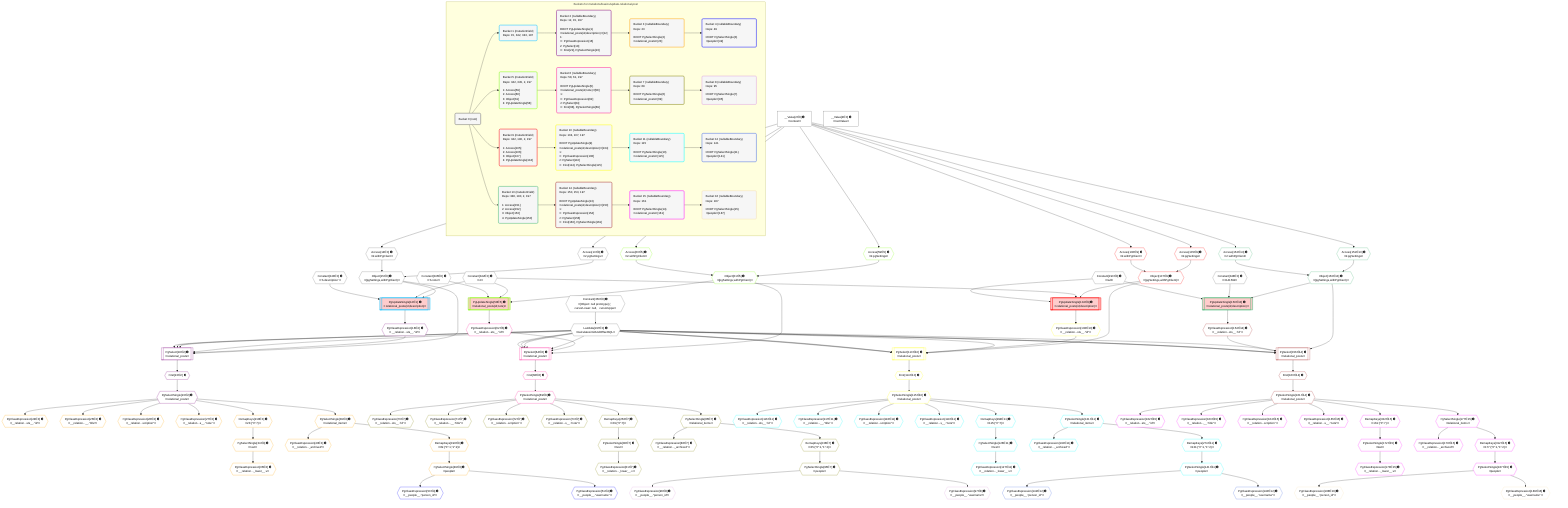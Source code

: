 %%{init: {'themeVariables': { 'fontSize': '12px'}}}%%
graph TD
    classDef path fill:#eee,stroke:#000,color:#000
    classDef plan fill:#fff,stroke-width:1px,color:#000
    classDef itemplan fill:#fff,stroke-width:2px,color:#000
    classDef unbatchedplan fill:#dff,stroke-width:1px,color:#000
    classDef sideeffectplan fill:#fcc,stroke-width:2px,color:#000
    classDef bucket fill:#f6f6f6,color:#000,stroke-width:2px,text-align:left


    %% plan dependencies
    Object15{{"Object[15∈0] ➊<br />ᐸ{pgSettings,withPgClient}ᐳ"}}:::plan
    Access13{{"Access[13∈0] ➊<br />ᐸ2.pgSettingsᐳ"}}:::plan
    Access14{{"Access[14∈0] ➊<br />ᐸ2.withPgClientᐳ"}}:::plan
    Access13 & Access14 --> Object15
    __Value2["__Value[2∈0] ➊<br />ᐸcontextᐳ"]:::plan
    __Value2 --> Access13
    __Value2 --> Access14
    Lambda197{{"Lambda[197∈0] ➊<br />ᐸcalculateLimitAndOffsetSQLᐳ"}}:::plan
    Constant350{{"Constant[350∈0] ➊<br />ᐸ[Object: null prototype] {   cursorLower: null,   cursorUppeᐳ"}}:::plan
    Constant350 --> Lambda197
    __Value4["__Value[4∈0] ➊<br />ᐸrootValueᐳ"]:::plan
    Constant190{{"Constant[190∈0] ➊<br />ᐸnullᐳ"}}:::plan
    Constant342{{"Constant[342∈0] ➊<br />ᐸ4ᐳ"}}:::plan
    Constant343{{"Constant[343∈0] ➊<br />ᐸ'A description'ᐳ"}}:::plan
    Constant345{{"Constant[345∈0] ➊<br />ᐸ'A note'ᐳ"}}:::plan
    Constant348{{"Constant[348∈0] ➊<br />ᐸ3141592ᐳ"}}:::plan
    PgUpdateSingle12[["PgUpdateSingle[12∈1] ➊<br />ᐸrelational_posts(id;description)ᐳ"]]:::sideeffectplan
    Object15 & Constant342 & Constant343 --> PgUpdateSingle12
    PgSelect18[["PgSelect[18∈2] ➊<br />ᐸrelational_postsᐳ"]]:::plan
    PgClassExpression16{{"PgClassExpression[16∈2] ➊<br />ᐸ__relation...sts__.”id”ᐳ"}}:::plan
    Object15 & PgClassExpression16 & Lambda197 & Lambda197 & Lambda197 & Lambda197 --> PgSelect18
    PgUpdateSingle12 --> PgClassExpression16
    First22{{"First[22∈2] ➊"}}:::plan
    PgSelect18 --> First22
    PgSelectSingle23{{"PgSelectSingle[23∈2] ➊<br />ᐸrelational_postsᐳ"}}:::plan
    First22 --> PgSelectSingle23
    PgClassExpression24{{"PgClassExpression[24∈3] ➊<br />ᐸ__relation...sts__.”id”ᐳ"}}:::plan
    PgSelectSingle23 --> PgClassExpression24
    PgClassExpression25{{"PgClassExpression[25∈3] ➊<br />ᐸ__relation...__.”title”ᐳ"}}:::plan
    PgSelectSingle23 --> PgClassExpression25
    PgClassExpression26{{"PgClassExpression[26∈3] ➊<br />ᐸ__relation...scription”ᐳ"}}:::plan
    PgSelectSingle23 --> PgClassExpression26
    PgClassExpression27{{"PgClassExpression[27∈3] ➊<br />ᐸ__relation...s__.”note”ᐳ"}}:::plan
    PgSelectSingle23 --> PgClassExpression27
    PgSelectSingle34{{"PgSelectSingle[34∈3] ➊<br />ᐸtextᐳ"}}:::plan
    RemapKeys218{{"RemapKeys[218∈3] ➊<br />ᐸ23:{”0”:7}ᐳ"}}:::plan
    RemapKeys218 --> PgSelectSingle34
    PgClassExpression35{{"PgClassExpression[35∈3] ➊<br />ᐸ__relation..._lower__.vᐳ"}}:::plan
    PgSelectSingle34 --> PgClassExpression35
    PgSelectSingle39{{"PgSelectSingle[39∈3] ➊<br />ᐸrelational_itemsᐳ"}}:::plan
    PgSelectSingle23 --> PgSelectSingle39
    PgClassExpression40{{"PgClassExpression[40∈3] ➊<br />ᐸ__relation..._archived”ᐳ"}}:::plan
    PgSelectSingle39 --> PgClassExpression40
    PgSelectSingle49{{"PgSelectSingle[49∈3] ➊<br />ᐸpeopleᐳ"}}:::plan
    RemapKeys198{{"RemapKeys[198∈3] ➊<br />ᐸ39:{”0”:1,”1”:2}ᐳ"}}:::plan
    RemapKeys198 --> PgSelectSingle49
    PgSelectSingle39 --> RemapKeys198
    PgSelectSingle23 --> RemapKeys218
    PgClassExpression50{{"PgClassExpression[50∈4] ➊<br />ᐸ__people__.”person_id”ᐳ"}}:::plan
    PgSelectSingle49 --> PgClassExpression50
    PgClassExpression51{{"PgClassExpression[51∈4] ➊<br />ᐸ__people__.”username”ᐳ"}}:::plan
    PgSelectSingle49 --> PgClassExpression51
    PgUpdateSingle58[["PgUpdateSingle[58∈5] ➊<br />ᐸrelational_posts(id;note)ᐳ"]]:::sideeffectplan
    Object61{{"Object[61∈5] ➊<br />ᐸ{pgSettings,withPgClient}ᐳ"}}:::plan
    Object61 & Constant342 & Constant345 --> PgUpdateSingle58
    Access59{{"Access[59∈5] ➊<br />ᐸ2.pgSettingsᐳ"}}:::plan
    Access60{{"Access[60∈5] ➊<br />ᐸ2.withPgClientᐳ"}}:::plan
    Access59 & Access60 --> Object61
    __Value2 --> Access59
    __Value2 --> Access60
    PgSelect64[["PgSelect[64∈6] ➊<br />ᐸrelational_postsᐳ"]]:::plan
    PgClassExpression62{{"PgClassExpression[62∈6] ➊<br />ᐸ__relation...sts__.”id”ᐳ"}}:::plan
    Object61 & PgClassExpression62 & Lambda197 & Lambda197 & Lambda197 & Lambda197 --> PgSelect64
    PgUpdateSingle58 --> PgClassExpression62
    First68{{"First[68∈6] ➊"}}:::plan
    PgSelect64 --> First68
    PgSelectSingle69{{"PgSelectSingle[69∈6] ➊<br />ᐸrelational_postsᐳ"}}:::plan
    First68 --> PgSelectSingle69
    PgClassExpression70{{"PgClassExpression[70∈7] ➊<br />ᐸ__relation...sts__.”id”ᐳ"}}:::plan
    PgSelectSingle69 --> PgClassExpression70
    PgClassExpression71{{"PgClassExpression[71∈7] ➊<br />ᐸ__relation...__.”title”ᐳ"}}:::plan
    PgSelectSingle69 --> PgClassExpression71
    PgClassExpression72{{"PgClassExpression[72∈7] ➊<br />ᐸ__relation...scription”ᐳ"}}:::plan
    PgSelectSingle69 --> PgClassExpression72
    PgClassExpression73{{"PgClassExpression[73∈7] ➊<br />ᐸ__relation...s__.”note”ᐳ"}}:::plan
    PgSelectSingle69 --> PgClassExpression73
    PgSelectSingle80{{"PgSelectSingle[80∈7] ➊<br />ᐸtextᐳ"}}:::plan
    RemapKeys256{{"RemapKeys[256∈7] ➊<br />ᐸ69:{”0”:7}ᐳ"}}:::plan
    RemapKeys256 --> PgSelectSingle80
    PgClassExpression81{{"PgClassExpression[81∈7] ➊<br />ᐸ__relation..._lower__.vᐳ"}}:::plan
    PgSelectSingle80 --> PgClassExpression81
    PgSelectSingle85{{"PgSelectSingle[85∈7] ➊<br />ᐸrelational_itemsᐳ"}}:::plan
    PgSelectSingle69 --> PgSelectSingle85
    PgClassExpression86{{"PgClassExpression[86∈7] ➊<br />ᐸ__relation..._archived”ᐳ"}}:::plan
    PgSelectSingle85 --> PgClassExpression86
    PgSelectSingle95{{"PgSelectSingle[95∈7] ➊<br />ᐸpeopleᐳ"}}:::plan
    RemapKeys236{{"RemapKeys[236∈7] ➊<br />ᐸ85:{”0”:1,”1”:2}ᐳ"}}:::plan
    RemapKeys236 --> PgSelectSingle95
    PgSelectSingle85 --> RemapKeys236
    PgSelectSingle69 --> RemapKeys256
    PgClassExpression96{{"PgClassExpression[96∈8] ➊<br />ᐸ__people__.”person_id”ᐳ"}}:::plan
    PgSelectSingle95 --> PgClassExpression96
    PgClassExpression97{{"PgClassExpression[97∈8] ➊<br />ᐸ__people__.”username”ᐳ"}}:::plan
    PgSelectSingle95 --> PgClassExpression97
    PgUpdateSingle104[["PgUpdateSingle[104∈9] ➊<br />ᐸrelational_posts(id;description)ᐳ"]]:::sideeffectplan
    Object107{{"Object[107∈9] ➊<br />ᐸ{pgSettings,withPgClient}ᐳ"}}:::plan
    Object107 & Constant342 & Constant190 --> PgUpdateSingle104
    Access105{{"Access[105∈9] ➊<br />ᐸ2.pgSettingsᐳ"}}:::plan
    Access106{{"Access[106∈9] ➊<br />ᐸ2.withPgClientᐳ"}}:::plan
    Access105 & Access106 --> Object107
    __Value2 --> Access105
    __Value2 --> Access106
    PgSelect110[["PgSelect[110∈10] ➊<br />ᐸrelational_postsᐳ"]]:::plan
    PgClassExpression108{{"PgClassExpression[108∈10] ➊<br />ᐸ__relation...sts__.”id”ᐳ"}}:::plan
    Object107 & PgClassExpression108 & Lambda197 & Lambda197 & Lambda197 & Lambda197 --> PgSelect110
    PgUpdateSingle104 --> PgClassExpression108
    First114{{"First[114∈10] ➊"}}:::plan
    PgSelect110 --> First114
    PgSelectSingle115{{"PgSelectSingle[115∈10] ➊<br />ᐸrelational_postsᐳ"}}:::plan
    First114 --> PgSelectSingle115
    PgClassExpression116{{"PgClassExpression[116∈11] ➊<br />ᐸ__relation...sts__.”id”ᐳ"}}:::plan
    PgSelectSingle115 --> PgClassExpression116
    PgClassExpression117{{"PgClassExpression[117∈11] ➊<br />ᐸ__relation...__.”title”ᐳ"}}:::plan
    PgSelectSingle115 --> PgClassExpression117
    PgClassExpression118{{"PgClassExpression[118∈11] ➊<br />ᐸ__relation...scription”ᐳ"}}:::plan
    PgSelectSingle115 --> PgClassExpression118
    PgClassExpression119{{"PgClassExpression[119∈11] ➊<br />ᐸ__relation...s__.”note”ᐳ"}}:::plan
    PgSelectSingle115 --> PgClassExpression119
    PgSelectSingle126{{"PgSelectSingle[126∈11] ➊<br />ᐸtextᐳ"}}:::plan
    RemapKeys294{{"RemapKeys[294∈11] ➊<br />ᐸ115:{”0”:7}ᐳ"}}:::plan
    RemapKeys294 --> PgSelectSingle126
    PgClassExpression127{{"PgClassExpression[127∈11] ➊<br />ᐸ__relation..._lower__.vᐳ"}}:::plan
    PgSelectSingle126 --> PgClassExpression127
    PgSelectSingle131{{"PgSelectSingle[131∈11] ➊<br />ᐸrelational_itemsᐳ"}}:::plan
    PgSelectSingle115 --> PgSelectSingle131
    PgClassExpression132{{"PgClassExpression[132∈11] ➊<br />ᐸ__relation..._archived”ᐳ"}}:::plan
    PgSelectSingle131 --> PgClassExpression132
    PgSelectSingle141{{"PgSelectSingle[141∈11] ➊<br />ᐸpeopleᐳ"}}:::plan
    RemapKeys274{{"RemapKeys[274∈11] ➊<br />ᐸ131:{”0”:1,”1”:2}ᐳ"}}:::plan
    RemapKeys274 --> PgSelectSingle141
    PgSelectSingle131 --> RemapKeys274
    PgSelectSingle115 --> RemapKeys294
    PgClassExpression142{{"PgClassExpression[142∈12] ➊<br />ᐸ__people__.”person_id”ᐳ"}}:::plan
    PgSelectSingle141 --> PgClassExpression142
    PgClassExpression143{{"PgClassExpression[143∈12] ➊<br />ᐸ__people__.”username”ᐳ"}}:::plan
    PgSelectSingle141 --> PgClassExpression143
    PgUpdateSingle150[["PgUpdateSingle[150∈13] ➊<br />ᐸrelational_posts(id;description)ᐳ"]]:::sideeffectplan
    Object153{{"Object[153∈13] ➊<br />ᐸ{pgSettings,withPgClient}ᐳ"}}:::plan
    Object153 & Constant348 & Constant190 --> PgUpdateSingle150
    Access151{{"Access[151∈13] ➊<br />ᐸ2.pgSettingsᐳ"}}:::plan
    Access152{{"Access[152∈13] ➊<br />ᐸ2.withPgClientᐳ"}}:::plan
    Access151 & Access152 --> Object153
    __Value2 --> Access151
    __Value2 --> Access152
    PgSelect156[["PgSelect[156∈14] ➊<br />ᐸrelational_postsᐳ"]]:::plan
    PgClassExpression154{{"PgClassExpression[154∈14] ➊<br />ᐸ__relation...sts__.”id”ᐳ"}}:::plan
    Object153 & PgClassExpression154 & Lambda197 & Lambda197 & Lambda197 & Lambda197 --> PgSelect156
    PgUpdateSingle150 --> PgClassExpression154
    First160{{"First[160∈14] ➊"}}:::plan
    PgSelect156 --> First160
    PgSelectSingle161{{"PgSelectSingle[161∈14] ➊<br />ᐸrelational_postsᐳ"}}:::plan
    First160 --> PgSelectSingle161
    PgClassExpression162{{"PgClassExpression[162∈15] ➊<br />ᐸ__relation...sts__.”id”ᐳ"}}:::plan
    PgSelectSingle161 --> PgClassExpression162
    PgClassExpression163{{"PgClassExpression[163∈15] ➊<br />ᐸ__relation...__.”title”ᐳ"}}:::plan
    PgSelectSingle161 --> PgClassExpression163
    PgClassExpression164{{"PgClassExpression[164∈15] ➊<br />ᐸ__relation...scription”ᐳ"}}:::plan
    PgSelectSingle161 --> PgClassExpression164
    PgClassExpression165{{"PgClassExpression[165∈15] ➊<br />ᐸ__relation...s__.”note”ᐳ"}}:::plan
    PgSelectSingle161 --> PgClassExpression165
    PgSelectSingle172{{"PgSelectSingle[172∈15] ➊<br />ᐸtextᐳ"}}:::plan
    RemapKeys332{{"RemapKeys[332∈15] ➊<br />ᐸ161:{”0”:7}ᐳ"}}:::plan
    RemapKeys332 --> PgSelectSingle172
    PgClassExpression173{{"PgClassExpression[173∈15] ➊<br />ᐸ__relation..._lower__.vᐳ"}}:::plan
    PgSelectSingle172 --> PgClassExpression173
    PgSelectSingle177{{"PgSelectSingle[177∈15] ➊<br />ᐸrelational_itemsᐳ"}}:::plan
    PgSelectSingle161 --> PgSelectSingle177
    PgClassExpression178{{"PgClassExpression[178∈15] ➊<br />ᐸ__relation..._archived”ᐳ"}}:::plan
    PgSelectSingle177 --> PgClassExpression178
    PgSelectSingle187{{"PgSelectSingle[187∈15] ➊<br />ᐸpeopleᐳ"}}:::plan
    RemapKeys312{{"RemapKeys[312∈15] ➊<br />ᐸ177:{”0”:1,”1”:2}ᐳ"}}:::plan
    RemapKeys312 --> PgSelectSingle187
    PgSelectSingle177 --> RemapKeys312
    PgSelectSingle161 --> RemapKeys332
    PgClassExpression188{{"PgClassExpression[188∈16] ➊<br />ᐸ__people__.”person_id”ᐳ"}}:::plan
    PgSelectSingle187 --> PgClassExpression188
    PgClassExpression189{{"PgClassExpression[189∈16] ➊<br />ᐸ__people__.”username”ᐳ"}}:::plan
    PgSelectSingle187 --> PgClassExpression189

    %% define steps

    subgraph "Buckets for mutations/basics/update-relational-post"
    Bucket0("Bucket 0 (root)"):::bucket
    classDef bucket0 stroke:#696969
    class Bucket0,__Value2,__Value4,Access13,Access14,Object15,Constant190,Lambda197,Constant342,Constant343,Constant345,Constant348,Constant350 bucket0
    Bucket1("Bucket 1 (mutationField)<br />Deps: 15, 342, 343, 197"):::bucket
    classDef bucket1 stroke:#00bfff
    class Bucket1,PgUpdateSingle12 bucket1
    Bucket2("Bucket 2 (nullableBoundary)<br />Deps: 12, 15, 197<br /><br />ROOT PgUpdateSingle{1}ᐸrelational_posts(id;description)ᐳ[12]<br />1: <br />ᐳ: PgClassExpression[16]<br />2: PgSelect[18]<br />ᐳ: First[22], PgSelectSingle[23]"):::bucket
    classDef bucket2 stroke:#7f007f
    class Bucket2,PgClassExpression16,PgSelect18,First22,PgSelectSingle23 bucket2
    Bucket3("Bucket 3 (nullableBoundary)<br />Deps: 23<br /><br />ROOT PgSelectSingle{2}ᐸrelational_postsᐳ[23]"):::bucket
    classDef bucket3 stroke:#ffa500
    class Bucket3,PgClassExpression24,PgClassExpression25,PgClassExpression26,PgClassExpression27,PgSelectSingle34,PgClassExpression35,PgSelectSingle39,PgClassExpression40,PgSelectSingle49,RemapKeys198,RemapKeys218 bucket3
    Bucket4("Bucket 4 (nullableBoundary)<br />Deps: 49<br /><br />ROOT PgSelectSingle{3}ᐸpeopleᐳ[49]"):::bucket
    classDef bucket4 stroke:#0000ff
    class Bucket4,PgClassExpression50,PgClassExpression51 bucket4
    Bucket5("Bucket 5 (mutationField)<br />Deps: 342, 345, 2, 197<br /><br />1: Access[59]<br />2: Access[60]<br />3: Object[61]<br />4: PgUpdateSingle[58]"):::bucket
    classDef bucket5 stroke:#7fff00
    class Bucket5,PgUpdateSingle58,Access59,Access60,Object61 bucket5
    Bucket6("Bucket 6 (nullableBoundary)<br />Deps: 58, 61, 197<br /><br />ROOT PgUpdateSingle{5}ᐸrelational_posts(id;note)ᐳ[58]<br />1: <br />ᐳ: PgClassExpression[62]<br />2: PgSelect[64]<br />ᐳ: First[68], PgSelectSingle[69]"):::bucket
    classDef bucket6 stroke:#ff1493
    class Bucket6,PgClassExpression62,PgSelect64,First68,PgSelectSingle69 bucket6
    Bucket7("Bucket 7 (nullableBoundary)<br />Deps: 69<br /><br />ROOT PgSelectSingle{6}ᐸrelational_postsᐳ[69]"):::bucket
    classDef bucket7 stroke:#808000
    class Bucket7,PgClassExpression70,PgClassExpression71,PgClassExpression72,PgClassExpression73,PgSelectSingle80,PgClassExpression81,PgSelectSingle85,PgClassExpression86,PgSelectSingle95,RemapKeys236,RemapKeys256 bucket7
    Bucket8("Bucket 8 (nullableBoundary)<br />Deps: 95<br /><br />ROOT PgSelectSingle{7}ᐸpeopleᐳ[95]"):::bucket
    classDef bucket8 stroke:#dda0dd
    class Bucket8,PgClassExpression96,PgClassExpression97 bucket8
    Bucket9("Bucket 9 (mutationField)<br />Deps: 342, 190, 2, 197<br /><br />1: Access[105]<br />2: Access[106]<br />3: Object[107]<br />4: PgUpdateSingle[104]"):::bucket
    classDef bucket9 stroke:#ff0000
    class Bucket9,PgUpdateSingle104,Access105,Access106,Object107 bucket9
    Bucket10("Bucket 10 (nullableBoundary)<br />Deps: 104, 107, 197<br /><br />ROOT PgUpdateSingle{9}ᐸrelational_posts(id;description)ᐳ[104]<br />1: <br />ᐳ: PgClassExpression[108]<br />2: PgSelect[110]<br />ᐳ: First[114], PgSelectSingle[115]"):::bucket
    classDef bucket10 stroke:#ffff00
    class Bucket10,PgClassExpression108,PgSelect110,First114,PgSelectSingle115 bucket10
    Bucket11("Bucket 11 (nullableBoundary)<br />Deps: 115<br /><br />ROOT PgSelectSingle{10}ᐸrelational_postsᐳ[115]"):::bucket
    classDef bucket11 stroke:#00ffff
    class Bucket11,PgClassExpression116,PgClassExpression117,PgClassExpression118,PgClassExpression119,PgSelectSingle126,PgClassExpression127,PgSelectSingle131,PgClassExpression132,PgSelectSingle141,RemapKeys274,RemapKeys294 bucket11
    Bucket12("Bucket 12 (nullableBoundary)<br />Deps: 141<br /><br />ROOT PgSelectSingle{11}ᐸpeopleᐳ[141]"):::bucket
    classDef bucket12 stroke:#4169e1
    class Bucket12,PgClassExpression142,PgClassExpression143 bucket12
    Bucket13("Bucket 13 (mutationField)<br />Deps: 348, 190, 2, 197<br /><br />1: Access[151]<br />2: Access[152]<br />3: Object[153]<br />4: PgUpdateSingle[150]"):::bucket
    classDef bucket13 stroke:#3cb371
    class Bucket13,PgUpdateSingle150,Access151,Access152,Object153 bucket13
    Bucket14("Bucket 14 (nullableBoundary)<br />Deps: 150, 153, 197<br /><br />ROOT PgUpdateSingle{13}ᐸrelational_posts(id;description)ᐳ[150]<br />1: <br />ᐳ: PgClassExpression[154]<br />2: PgSelect[156]<br />ᐳ: First[160], PgSelectSingle[161]"):::bucket
    classDef bucket14 stroke:#a52a2a
    class Bucket14,PgClassExpression154,PgSelect156,First160,PgSelectSingle161 bucket14
    Bucket15("Bucket 15 (nullableBoundary)<br />Deps: 161<br /><br />ROOT PgSelectSingle{14}ᐸrelational_postsᐳ[161]"):::bucket
    classDef bucket15 stroke:#ff00ff
    class Bucket15,PgClassExpression162,PgClassExpression163,PgClassExpression164,PgClassExpression165,PgSelectSingle172,PgClassExpression173,PgSelectSingle177,PgClassExpression178,PgSelectSingle187,RemapKeys312,RemapKeys332 bucket15
    Bucket16("Bucket 16 (nullableBoundary)<br />Deps: 187<br /><br />ROOT PgSelectSingle{15}ᐸpeopleᐳ[187]"):::bucket
    classDef bucket16 stroke:#f5deb3
    class Bucket16,PgClassExpression188,PgClassExpression189 bucket16
    Bucket0 --> Bucket1 & Bucket5 & Bucket9 & Bucket13
    Bucket1 --> Bucket2
    Bucket2 --> Bucket3
    Bucket3 --> Bucket4
    Bucket5 --> Bucket6
    Bucket6 --> Bucket7
    Bucket7 --> Bucket8
    Bucket9 --> Bucket10
    Bucket10 --> Bucket11
    Bucket11 --> Bucket12
    Bucket13 --> Bucket14
    Bucket14 --> Bucket15
    Bucket15 --> Bucket16
    end